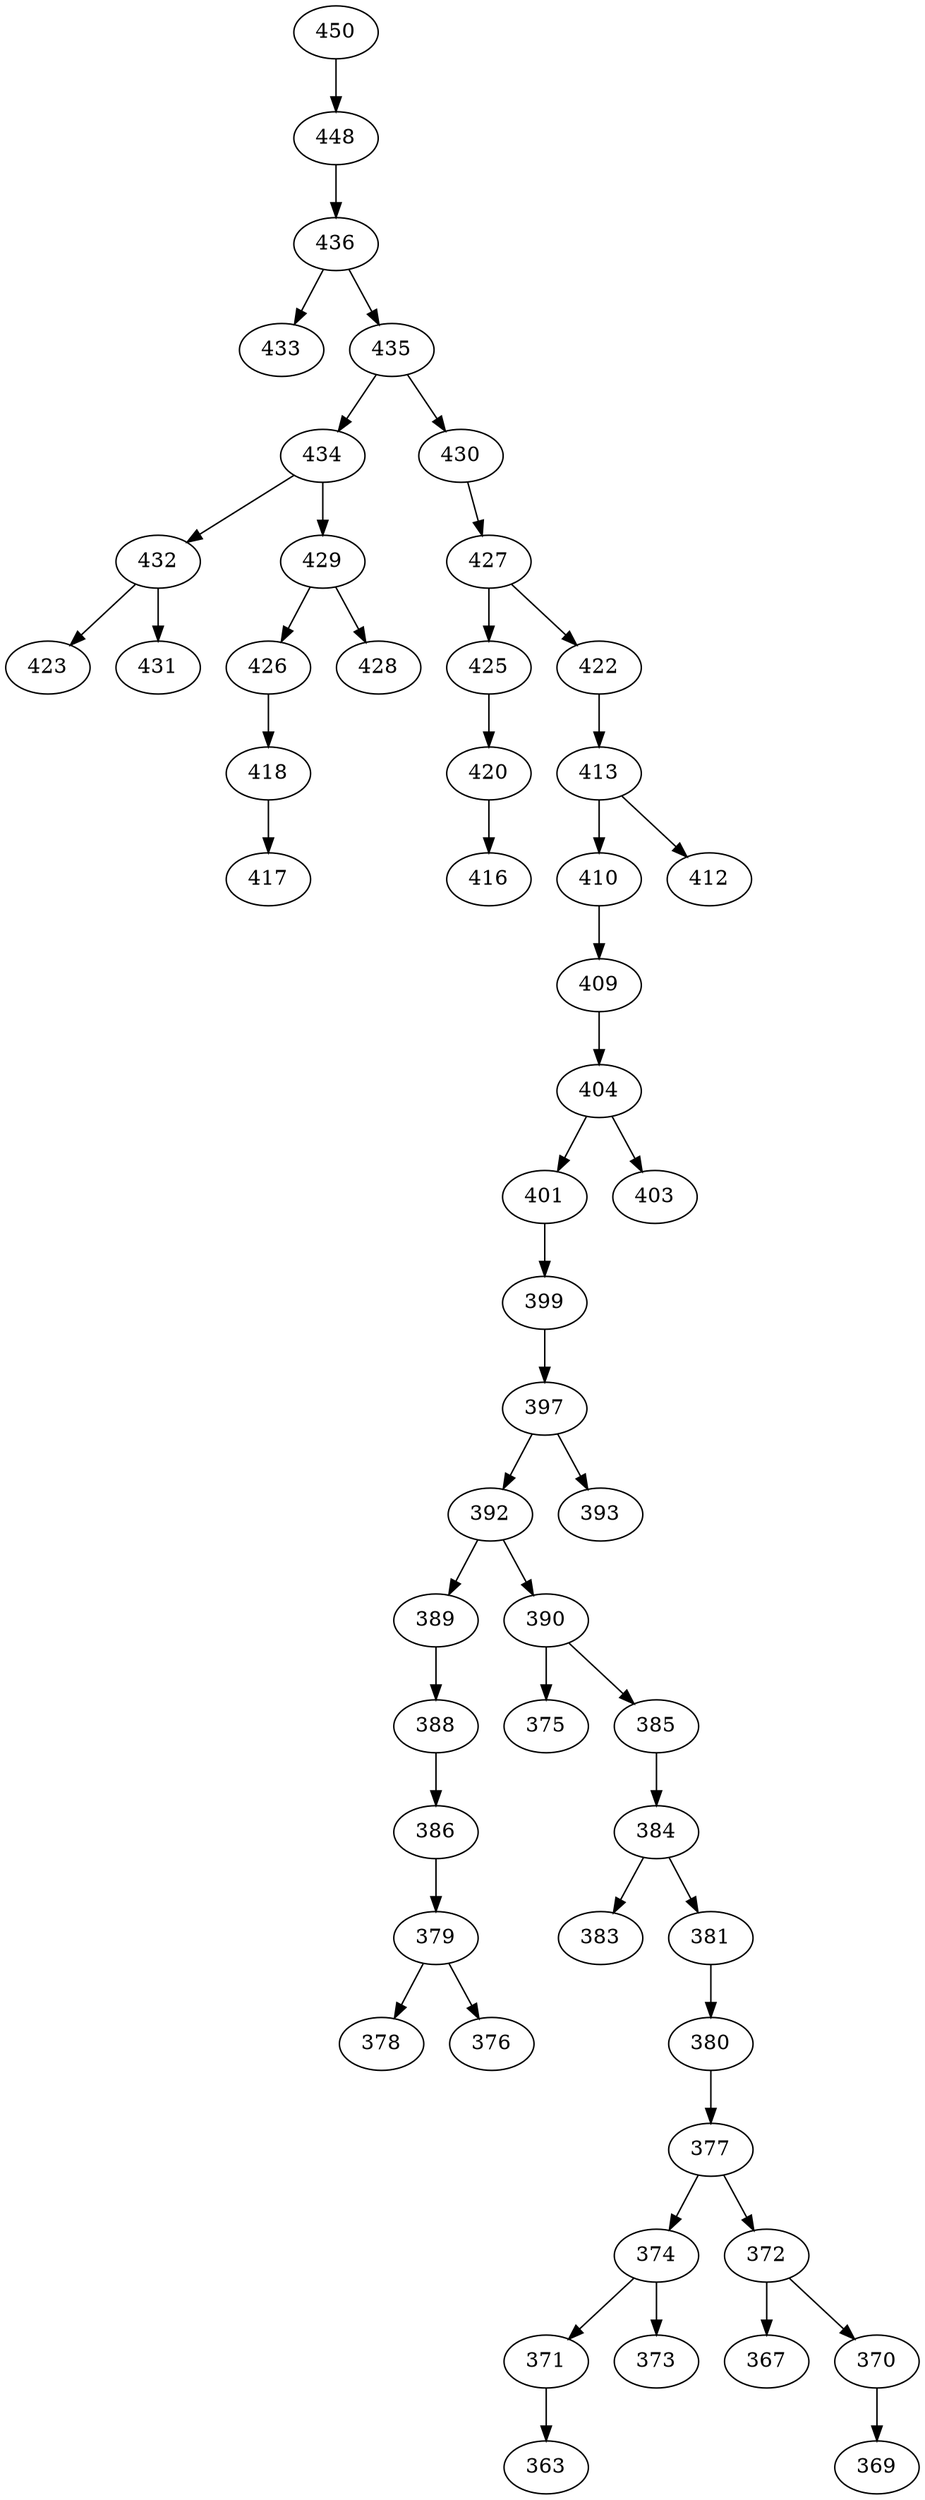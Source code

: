 digraph Bara_500_DFSIT {
450;448;436;433;435;434;430;427;425;422;413;410;412;409;404;401;403;399;397;392;393;389;390;375;385;384;383;381;380;377;374;372;367;370;369;371;373;363;388;386;379;378;376;420;416;432;429;426;428;418;417;423;431;450 -> 448;
448 -> 436;
436 -> 433;
436 -> 435;
435 -> 434;
435 -> 430;
430 -> 427;
427 -> 425;
427 -> 422;
422 -> 413;
413 -> 410;
413 -> 412;
410 -> 409;
409 -> 404;
404 -> 401;
404 -> 403;
401 -> 399;
399 -> 397;
397 -> 392;
397 -> 393;
392 -> 389;
392 -> 390;
390 -> 375;
390 -> 385;
385 -> 384;
384 -> 383;
384 -> 381;
381 -> 380;
380 -> 377;
377 -> 374;
377 -> 372;
372 -> 367;
372 -> 370;
370 -> 369;
374 -> 371;
374 -> 373;
371 -> 363;
389 -> 388;
388 -> 386;
386 -> 379;
379 -> 378;
379 -> 376;
425 -> 420;
420 -> 416;
434 -> 432;
434 -> 429;
429 -> 426;
429 -> 428;
426 -> 418;
418 -> 417;
432 -> 423;
432 -> 431;
}
